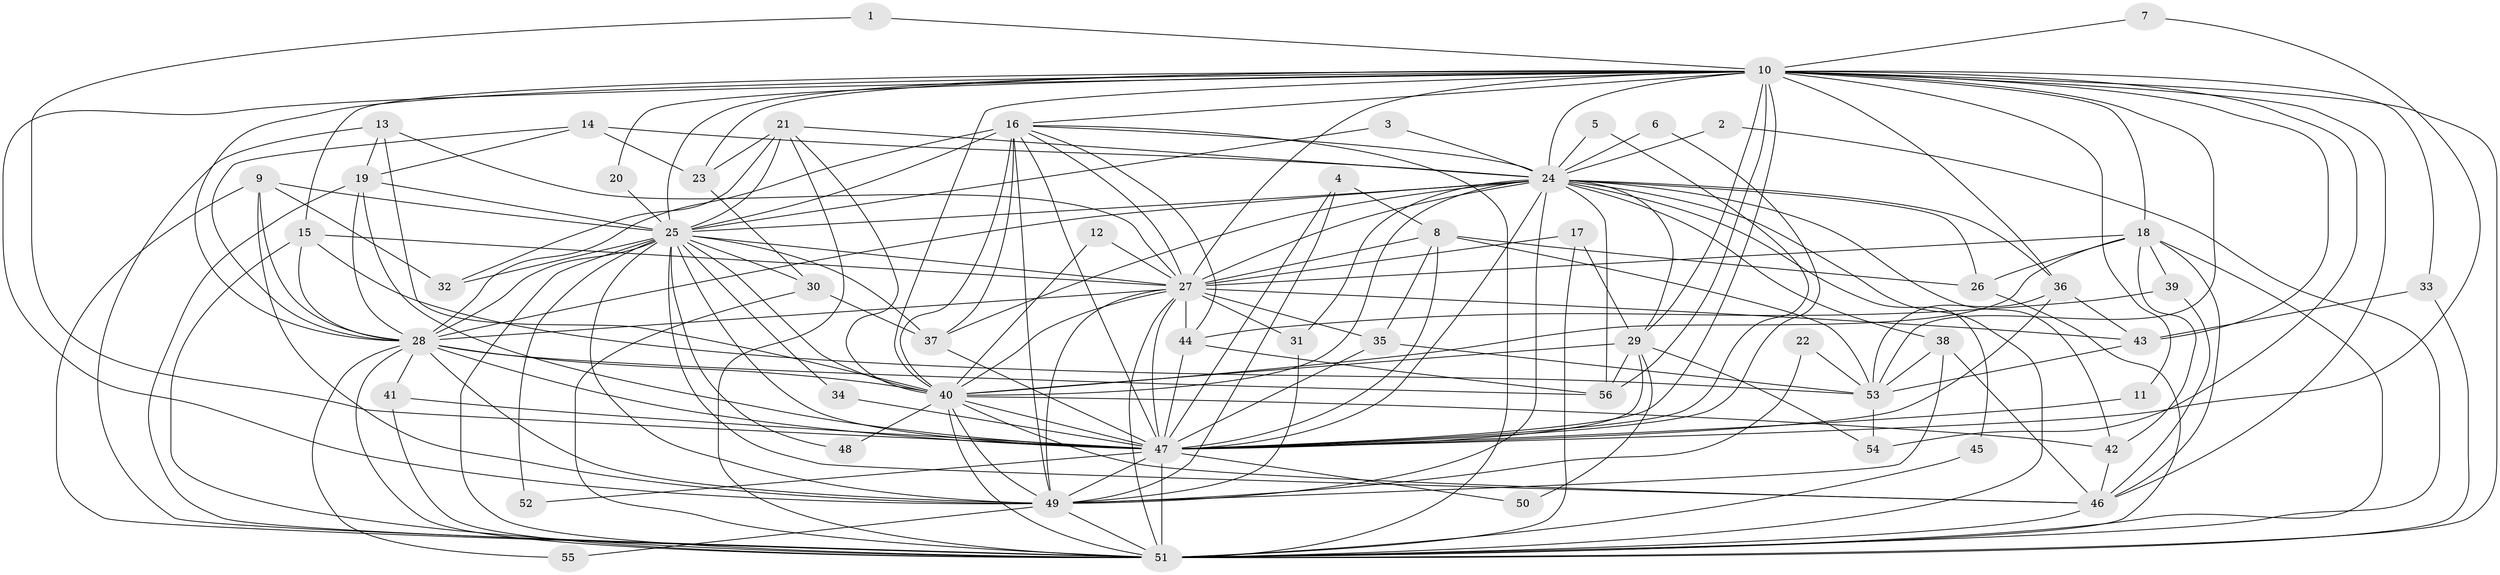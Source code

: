 // original degree distribution, {14: 0.007462686567164179, 30: 0.007462686567164179, 29: 0.007462686567164179, 24: 0.007462686567164179, 19: 0.014925373134328358, 35: 0.007462686567164179, 33: 0.007462686567164179, 26: 0.007462686567164179, 17: 0.007462686567164179, 2: 0.5522388059701493, 3: 0.20149253731343283, 4: 0.11940298507462686, 8: 0.014925373134328358, 6: 0.007462686567164179, 5: 0.022388059701492536, 10: 0.007462686567164179}
// Generated by graph-tools (version 1.1) at 2025/36/03/04/25 23:36:37]
// undirected, 56 vertices, 185 edges
graph export_dot {
  node [color=gray90,style=filled];
  1;
  2;
  3;
  4;
  5;
  6;
  7;
  8;
  9;
  10;
  11;
  12;
  13;
  14;
  15;
  16;
  17;
  18;
  19;
  20;
  21;
  22;
  23;
  24;
  25;
  26;
  27;
  28;
  29;
  30;
  31;
  32;
  33;
  34;
  35;
  36;
  37;
  38;
  39;
  40;
  41;
  42;
  43;
  44;
  45;
  46;
  47;
  48;
  49;
  50;
  51;
  52;
  53;
  54;
  55;
  56;
  1 -- 10 [weight=1.0];
  1 -- 47 [weight=1.0];
  2 -- 24 [weight=1.0];
  2 -- 51 [weight=1.0];
  3 -- 24 [weight=1.0];
  3 -- 25 [weight=1.0];
  4 -- 8 [weight=1.0];
  4 -- 47 [weight=1.0];
  4 -- 49 [weight=1.0];
  5 -- 24 [weight=1.0];
  5 -- 47 [weight=1.0];
  6 -- 24 [weight=1.0];
  6 -- 47 [weight=1.0];
  7 -- 10 [weight=1.0];
  7 -- 47 [weight=1.0];
  8 -- 26 [weight=1.0];
  8 -- 27 [weight=1.0];
  8 -- 35 [weight=1.0];
  8 -- 47 [weight=1.0];
  8 -- 53 [weight=1.0];
  9 -- 25 [weight=2.0];
  9 -- 28 [weight=1.0];
  9 -- 32 [weight=1.0];
  9 -- 49 [weight=1.0];
  9 -- 51 [weight=1.0];
  10 -- 11 [weight=1.0];
  10 -- 15 [weight=1.0];
  10 -- 16 [weight=1.0];
  10 -- 18 [weight=1.0];
  10 -- 20 [weight=1.0];
  10 -- 23 [weight=2.0];
  10 -- 24 [weight=1.0];
  10 -- 25 [weight=1.0];
  10 -- 27 [weight=2.0];
  10 -- 28 [weight=1.0];
  10 -- 29 [weight=2.0];
  10 -- 33 [weight=1.0];
  10 -- 36 [weight=1.0];
  10 -- 40 [weight=1.0];
  10 -- 43 [weight=1.0];
  10 -- 46 [weight=1.0];
  10 -- 47 [weight=1.0];
  10 -- 49 [weight=1.0];
  10 -- 51 [weight=2.0];
  10 -- 53 [weight=2.0];
  10 -- 54 [weight=1.0];
  10 -- 56 [weight=1.0];
  11 -- 47 [weight=1.0];
  12 -- 27 [weight=1.0];
  12 -- 40 [weight=1.0];
  13 -- 19 [weight=1.0];
  13 -- 27 [weight=1.0];
  13 -- 40 [weight=1.0];
  13 -- 51 [weight=1.0];
  14 -- 19 [weight=1.0];
  14 -- 23 [weight=1.0];
  14 -- 24 [weight=2.0];
  14 -- 28 [weight=1.0];
  15 -- 27 [weight=1.0];
  15 -- 28 [weight=1.0];
  15 -- 51 [weight=1.0];
  15 -- 53 [weight=1.0];
  16 -- 24 [weight=1.0];
  16 -- 25 [weight=2.0];
  16 -- 27 [weight=1.0];
  16 -- 28 [weight=2.0];
  16 -- 37 [weight=1.0];
  16 -- 40 [weight=2.0];
  16 -- 44 [weight=1.0];
  16 -- 47 [weight=1.0];
  16 -- 49 [weight=1.0];
  16 -- 51 [weight=1.0];
  17 -- 27 [weight=1.0];
  17 -- 29 [weight=1.0];
  17 -- 51 [weight=1.0];
  18 -- 26 [weight=1.0];
  18 -- 27 [weight=1.0];
  18 -- 39 [weight=1.0];
  18 -- 40 [weight=1.0];
  18 -- 42 [weight=1.0];
  18 -- 46 [weight=1.0];
  18 -- 51 [weight=1.0];
  19 -- 25 [weight=1.0];
  19 -- 28 [weight=1.0];
  19 -- 47 [weight=1.0];
  19 -- 51 [weight=1.0];
  20 -- 25 [weight=1.0];
  21 -- 23 [weight=1.0];
  21 -- 24 [weight=1.0];
  21 -- 25 [weight=1.0];
  21 -- 32 [weight=1.0];
  21 -- 40 [weight=1.0];
  21 -- 51 [weight=1.0];
  22 -- 49 [weight=1.0];
  22 -- 53 [weight=1.0];
  23 -- 30 [weight=1.0];
  24 -- 25 [weight=1.0];
  24 -- 26 [weight=1.0];
  24 -- 27 [weight=3.0];
  24 -- 28 [weight=2.0];
  24 -- 29 [weight=1.0];
  24 -- 31 [weight=1.0];
  24 -- 36 [weight=1.0];
  24 -- 37 [weight=1.0];
  24 -- 38 [weight=1.0];
  24 -- 40 [weight=1.0];
  24 -- 42 [weight=1.0];
  24 -- 45 [weight=1.0];
  24 -- 47 [weight=1.0];
  24 -- 49 [weight=2.0];
  24 -- 51 [weight=5.0];
  24 -- 56 [weight=1.0];
  25 -- 27 [weight=1.0];
  25 -- 28 [weight=1.0];
  25 -- 30 [weight=1.0];
  25 -- 32 [weight=1.0];
  25 -- 34 [weight=1.0];
  25 -- 37 [weight=1.0];
  25 -- 40 [weight=1.0];
  25 -- 46 [weight=1.0];
  25 -- 47 [weight=1.0];
  25 -- 48 [weight=1.0];
  25 -- 49 [weight=1.0];
  25 -- 51 [weight=3.0];
  25 -- 52 [weight=1.0];
  26 -- 51 [weight=1.0];
  27 -- 28 [weight=1.0];
  27 -- 31 [weight=1.0];
  27 -- 35 [weight=1.0];
  27 -- 40 [weight=1.0];
  27 -- 43 [weight=1.0];
  27 -- 44 [weight=1.0];
  27 -- 47 [weight=1.0];
  27 -- 49 [weight=2.0];
  27 -- 51 [weight=1.0];
  28 -- 40 [weight=1.0];
  28 -- 41 [weight=1.0];
  28 -- 47 [weight=1.0];
  28 -- 49 [weight=1.0];
  28 -- 51 [weight=2.0];
  28 -- 55 [weight=1.0];
  28 -- 56 [weight=1.0];
  29 -- 40 [weight=1.0];
  29 -- 47 [weight=1.0];
  29 -- 50 [weight=1.0];
  29 -- 54 [weight=1.0];
  29 -- 56 [weight=1.0];
  30 -- 37 [weight=1.0];
  30 -- 51 [weight=1.0];
  31 -- 49 [weight=1.0];
  33 -- 43 [weight=1.0];
  33 -- 51 [weight=1.0];
  34 -- 47 [weight=1.0];
  35 -- 47 [weight=1.0];
  35 -- 53 [weight=1.0];
  36 -- 43 [weight=1.0];
  36 -- 47 [weight=1.0];
  36 -- 53 [weight=1.0];
  37 -- 47 [weight=1.0];
  38 -- 46 [weight=1.0];
  38 -- 49 [weight=1.0];
  38 -- 53 [weight=1.0];
  39 -- 44 [weight=1.0];
  39 -- 46 [weight=1.0];
  40 -- 42 [weight=1.0];
  40 -- 46 [weight=1.0];
  40 -- 47 [weight=2.0];
  40 -- 48 [weight=1.0];
  40 -- 49 [weight=1.0];
  40 -- 51 [weight=2.0];
  41 -- 47 [weight=1.0];
  41 -- 51 [weight=1.0];
  42 -- 46 [weight=1.0];
  43 -- 53 [weight=1.0];
  44 -- 47 [weight=2.0];
  44 -- 56 [weight=1.0];
  45 -- 51 [weight=1.0];
  46 -- 51 [weight=1.0];
  47 -- 49 [weight=1.0];
  47 -- 50 [weight=1.0];
  47 -- 51 [weight=3.0];
  47 -- 52 [weight=1.0];
  49 -- 51 [weight=1.0];
  49 -- 55 [weight=1.0];
  53 -- 54 [weight=1.0];
}
